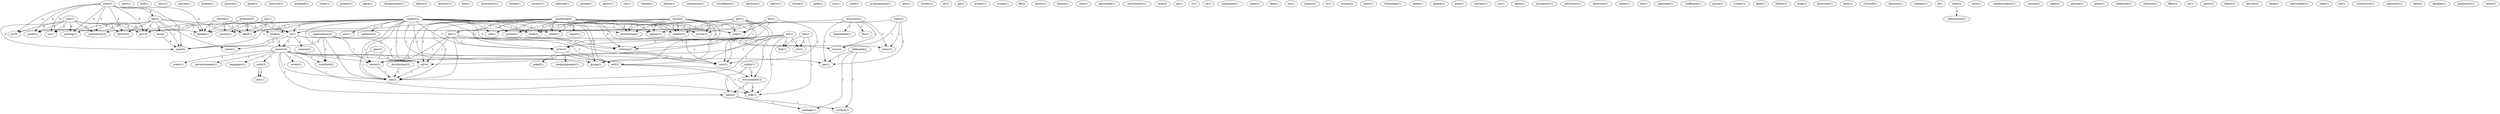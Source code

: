 digraph G {
  com [ label="com(7)" ];
  gothamcity [ label="gothamcity(2)" ];
  jsc [ label="jsc(5)" ];
  uunet [ label="uunet(1)" ];
  kjenks [ label="kjenks(1)" ];
  gov [ label="gov(3)" ];
  uu [ label="uu(1)" ];
  nothing [ label="nothing(1)" ];
  decwrl [ label="decwrl(2)" ];
  nasa [ label="nasa(5)" ];
  post [ label="post(1)" ];
  hell [ label="hell(1)" ];
  carry [ label="carry(1)" ];
  enet [ label="enet(5)" ];
  net [ label="net(2)" ];
  anyone [ label="anyone(1)" ];
  avenue [ label="avenue(1)" ];
  picture [ label="picture(1)" ];
  put [ label="put(1)" ];
  advertising [ label="advertising(2)" ];
  appear [ label="appear(1)" ];
  satelite [ label="satelite(1)" ];
  call [ label="call(1)" ];
  write [ label="write(2)" ];
  tell [ label="tell(2)" ];
  sort [ label="sort(1)" ];
  mile [ label="mile(1)" ];
  shuttle [ label="shuttle(2)" ];
  version [ label="version(1)" ];
  algol [ label="algol(1)" ];
  re [ label="re(1)" ];
  agree [ label="agree(1)" ];
  universe [ label="universe(1)" ];
  mankind [ label="mankind(1)" ];
  study [ label="study(1)" ];
  project [ label="project(1)" ];
  ejasa [ label="ejasa(1)" ];
  advancement [ label="advancement(1)" ];
  debris [ label="debris(1)" ];
  orbits [ label="orbits(1)" ];
  environment [ label="environment(3)" ];
  time [ label="time(2)" ];
  director [ label="director(1)" ];
  foot [ label="foot(1)" ];
  association [ label="association(1)" ];
  baube [ label="baube(1)" ];
  country [ label="country(1)" ];
  editorial [ label="editorial(1)" ];
  posted [ label="posted(1)" ];
  marketing [ label="marketing(5)" ];
  report [ label="report(1)" ];
  hks [ label="hks(1)" ];
  section [ label="section(1)" ];
  week [ label="week(1)" ];
  webb [ label="webb(4)" ];
  called [ label="called(1)" ];
  orbiting [ label="orbiting(2)" ];
  review [ label="review(1)" ];
  world [ label="world(2)" ];
  group [ label="group(1)" ];
  sky [ label="sky(4)" ];
  see [ label="see(2)" ];
  perity [ label="perity(1)" ];
  cut [ label="cut(1)" ];
  vehicle [ label="vehicle(1)" ];
  planet [ label="planet(1)" ];
  corporation [ label="corporation(1)" ];
  reconfigure [ label="reconfigure(1)" ];
  gm [ label="gm(1)" ];
  advance [ label="advance(1)" ];
  editor [ label="editor(1)" ];
  school [ label="school(1)" ];
  subject [ label="subject(2)" ];
  edu [ label="edu(1)" ];
  pollution [ label="pollution(2)" ];
  crawford [ label="crawford(2)" ];
  spell [ label="spell(1)" ];
  moon [ label="moon(2)" ];
  nyu [ label="nyu(1)" ];
  york [ label="york(1)" ];
  programming [ label="programming(1)" ];
  attn [ label="attn(1)" ];
  society [ label="society(1)" ];
  rd [ label="rd(1)" ];
  ga [ label="ga(1)" ];
  system [ label="system(1)" ];
  orbit [ label="orbit(1)" ];
  year [ label="year(1)" ];
  scoops [ label="scoops(1)" ];
  program [ label="program(2)" ];
  flb [ label="flb(2)" ];
  allows [ label="allows(1)" ];
  lawson [ label="lawson(1)" ];
  sent [ label="sent(1)" ];
  pawtucket [ label="pawtucket(1)" ];
  involvement [ label="involvement(1)" ];
  strip [ label="strip(3)" ];
  go [ label="go(1)" ];
  ri [ label="ri(1)" ];
  pl [ label="pl(1)" ];
  equipment [ label="equipment(1)" ];
  came [ label="came(1)" ];
  idea [ label="idea(1)" ];
  tin [ label="tin(1)" ];
  means [ label="means(3)" ];
  st [ label="st(1)" ];
  tsavo [ label="tsavo(1)" ];
  dec [ label="dec(6)" ];
  mining [ label="mining(3)" ];
  space [ label="space(16)" ];
  structure [ label="structure(2)" ];
  degradable [ label="degradable(1)" ];
  burn [ label="burn(1)" ];
  bio [ label="bio(1)" ];
  entry [ label="entry(2)" ];
  gas [ label="gas(1)" ];
  ment [ label="ment(1)" ];
  technology [ label="technology(1)" ];
  globe [ label="globe(1)" ];
  please [ label="please(1)" ];
  note [ label="note(1)" ];
  inc [ label="inc(1)" ];
  try [ label="try(1)" ];
  talk [ label="talk(1)" ];
  find [ label="find(1)" ];
  tuesday [ label="tuesday(1)" ];
  asked [ label="asked(1)" ];
  congresspeople [ label="congresspeople(1)" ];
  csc [ label="csc(1)" ];
  karen [ label="karen(1)" ];
  prosperity [ label="prosperity(1)" ];
  advertiser [ label="advertiser(1)" ];
  advertise [ label="advertise(1)" ];
  center [ label="center(1)" ];
  ida [ label="ida(1)" ];
  anaconda [ label="anaconda(1)" ];
  foam [ label="foam(2)" ];
  coefficient [ label="coefficient(1)" ];
  science [ label="science(2)" ];
  pause [ label="pause(1)" ];
  sunday [ label="sunday(1)" ];
  fox [ label="fox(2)" ];
  dept [ label="dept(1)" ];
  hibbitt [ label="hibbitt(1)" ];
  drag [ label="drag(1)" ];
  keywords [ label="keywords(1)" ];
  term [ label="term(1)" ];
  rosewell [ label="rosewell(1)" ];
  organization [ label="organization(3)" ];
  billboard [ label="billboard(2)" ];
  package [ label="package(1)" ];
  surface [ label="surface(2)" ];
  karlsson [ label="karlsson(1)" ];
  contains [ label="contains(1)" ];
  fi [ label="fi(1)" ];
  suite [ label="suite(2)" ];
  information [ label="information(2)" ];
  voice [ label="voice(1)" ];
  wrote [ label="wrote(1)" ];
  orbit [ label="orbit(2)" ];
  order [ label="order(1)" ];
  advertisement [ label="advertisement(1)" ];
  happiness [ label="happiness(1)" ];
  commercialism [ label="commercialism(1)" ];
  canyon [ label="canyon(2)" ];
  night [ label="night(1)" ];
  georgia [ label="georgia(1)" ];
  peace [ label="peace(1)" ];
  distribution [ label="distribution(2)" ];
  telephone [ label="telephone(1)" ];
  atmbree [ label="atmbree(1)" ];
  fax [ label="fax(2)" ];
  gmt [ label="gmt(3)" ];
  office [ label="office(2)" ];
  tm [ label="tm(1)" ];
  peter [ label="peter(2)" ];
  reflect [ label="reflect(1)" ];
  boycott [ label="boycott(2)" ];
  think [ label="think(1)" ];
  newsreader [ label="newsreader(1)" ];
  mike [ label="mike(1)" ];
  set [ label="set(1)" ];
  connecticut [ label="connecticut(1)" ];
  argument [ label="argument(1)" ];
  date [ label="date(3)" ];
  optiplan [ label="optiplan(1)" ];
  propulsion [ label="propulsion(1)" ];
  earth [ label="earth(3)" ];
  com -> gothamcity [ label="4" ];
  com -> jsc [ label="4" ];
  com -> uunet [ label="4" ];
  com -> kjenks [ label="4" ];
  com -> gov [ label="4" ];
  com -> uu [ label="4" ];
  com -> nothing [ label="4" ];
  com -> decwrl [ label="4" ];
  com -> nasa [ label="4" ];
  enet -> gothamcity [ label="4" ];
  enet -> jsc [ label="4" ];
  enet -> net [ label="4" ];
  enet -> uunet [ label="4" ];
  enet -> kjenks [ label="4" ];
  enet -> gov [ label="4" ];
  enet -> uu [ label="4" ];
  enet -> nothing [ label="4" ];
  enet -> decwrl [ label="4" ];
  enet -> nasa [ label="4" ];
  put -> advertising [ label="1" ];
  put -> appear [ label="1" ];
  put -> satelite [ label="1" ];
  put -> call [ label="1" ];
  put -> write [ label="1" ];
  put -> tell [ label="1" ];
  put -> sort [ label="1" ];
  put -> mile [ label="1" ];
  shuttle -> gothamcity [ label="1" ];
  shuttle -> version [ label="1" ];
  shuttle -> algol [ label="1" ];
  shuttle -> kjenks [ label="1" ];
  shuttle -> re [ label="1" ];
  orbits -> environment [ label="1" ];
  orbits -> time [ label="1" ];
  marketing -> report [ label="2" ];
  marketing -> advertising [ label="2" ];
  marketing -> appear [ label="2" ];
  marketing -> satelite [ label="2" ];
  marketing -> call [ label="1" ];
  marketing -> hks [ label="1" ];
  marketing -> section [ label="2" ];
  marketing -> week [ label="2" ];
  marketing -> webb [ label="1" ];
  marketing -> write [ label="1" ];
  marketing -> tell [ label="1" ];
  marketing -> called [ label="2" ];
  marketing -> orbiting [ label="3" ];
  marketing -> sort [ label="2" ];
  marketing -> review [ label="2" ];
  marketing -> mile [ label="2" ];
  marketing -> world [ label="1" ];
  marketing -> group [ label="2" ];
  marketing -> sky [ label="1" ];
  marketing -> see [ label="1" ];
  gm -> version [ label="1" ];
  gm -> algol [ label="1" ];
  gm -> kjenks [ label="1" ];
  gm -> re [ label="1" ];
  subject -> jsc [ label="1" ];
  subject -> advertising [ label="1" ];
  subject -> appear [ label="1" ];
  subject -> version [ label="1" ];
  subject -> satelite [ label="1" ];
  subject -> call [ label="1" ];
  subject -> section [ label="1" ];
  subject -> algol [ label="1" ];
  subject -> week [ label="1" ];
  subject -> edu [ label="1" ];
  subject -> write [ label="1" ];
  subject -> pollution [ label="1" ];
  subject -> gov [ label="1" ];
  subject -> tell [ label="1" ];
  subject -> called [ label="1" ];
  subject -> orbiting [ label="2" ];
  subject -> re [ label="1" ];
  subject -> sort [ label="1" ];
  subject -> review [ label="1" ];
  subject -> mile [ label="1" ];
  subject -> nasa [ label="1" ];
  subject -> crawford [ label="1" ];
  subject -> world [ label="1" ];
  subject -> group [ label="1" ];
  subject -> sky [ label="1" ];
  subject -> see [ label="1" ];
  moon -> advertising [ label="1" ];
  moon -> appear [ label="1" ];
  moon -> satelite [ label="1" ];
  moon -> section [ label="1" ];
  moon -> week [ label="1" ];
  moon -> called [ label="1" ];
  moon -> orbiting [ label="1" ];
  moon -> sort [ label="1" ];
  moon -> review [ label="1" ];
  moon -> mile [ label="1" ];
  moon -> group [ label="1" ];
  hks -> write [ label="1" ];
  hks -> tell [ label="1" ];
  hks -> orbiting [ label="1" ];
  hks -> world [ label="1" ];
  hks -> sky [ label="1" ];
  hks -> see [ label="1" ];
  orbit -> year [ label="1" ];
  program -> algol [ label="1" ];
  program -> kjenks [ label="1" ];
  program -> re [ label="1" ];
  net -> uunet [ label="1" ];
  net -> webb [ label="1" ];
  net -> kjenks [ label="1" ];
  net -> gov [ label="1" ];
  net -> uu [ label="1" ];
  net -> tsavo [ label="1" ];
  net -> nothing [ label="1" ];
  net -> decwrl [ label="1" ];
  net -> dec [ label="1" ];
  net -> nasa [ label="1" ];
  webb -> tsavo [ label="1" ];
  webb -> space [ label="1" ];
  structure -> degradable [ label="1" ];
  structure -> re [ label="1" ];
  structure -> burn [ label="1" ];
  structure -> bio [ label="1" ];
  structure -> entry [ label="1" ];
  structure -> gas [ label="1" ];
  inc -> write [ label="1" ];
  inc -> orbiting [ label="1" ];
  inc -> environment [ label="1" ];
  inc -> world [ label="1" ];
  inc -> try [ label="1" ];
  inc -> sky [ label="1" ];
  inc -> talk [ label="1" ];
  inc -> find [ label="1" ];
  inc -> see [ label="1" ];
  write -> tell [ label="1" ];
  write -> asked [ label="1" ];
  write -> congresspeople [ label="1" ];
  foam -> re [ label="1" ];
  foam -> burn [ label="1" ];
  foam -> entry [ label="1" ];
  foam -> gas [ label="1" ];
  tell -> environment [ label="1" ];
  tell -> talk [ label="1" ];
  orbiting -> sort [ label="1" ];
  environment -> talk [ label="2" ];
  environment -> time [ label="1" ];
  re -> burn [ label="1" ];
  re -> science [ label="1" ];
  re -> nasa [ label="1" ];
  re -> space [ label="1" ];
  re -> entry [ label="1" ];
  fox -> sort [ label="1" ];
  fox -> review [ label="1" ];
  fox -> mile [ label="1" ];
  fox -> group [ label="1" ];
  organization -> nasa [ label="1" ];
  organization -> crawford [ label="1" ];
  organization -> world [ label="1" ];
  organization -> sky [ label="1" ];
  organization -> see [ label="1" ];
  billboard -> gas [ label="1" ];
  billboard -> package [ label="1" ];
  billboard -> surface [ label="1" ];
  suite -> information [ label="1" ];
  dec -> nasa [ label="5" ];
  space -> crawford [ label="1" ];
  space -> world [ label="1" ];
  space -> wrote [ label="1" ];
  space -> gas [ label="1" ];
  space -> group [ label="2" ];
  space -> orbit [ label="1" ];
  space -> order [ label="1" ];
  space -> advertisement [ label="1" ];
  space -> sky [ label="1" ];
  space -> happiness [ label="1" ];
  space -> talk [ label="1" ];
  space -> time [ label="2" ];
  space -> see [ label="1" ];
  world -> see [ label="1" ];
  distribution -> see [ label="1" ];
  orbit -> year [ label="1" ];
  fax -> try [ label="1" ];
  fax -> talk [ label="1" ];
  fax -> find [ label="1" ];
  gmt -> sky [ label="1" ];
  gmt -> see [ label="1" ];
  sky -> see [ label="1" ];
  time -> package [ label="1" ];
  time -> surface [ label="1" ];
}
